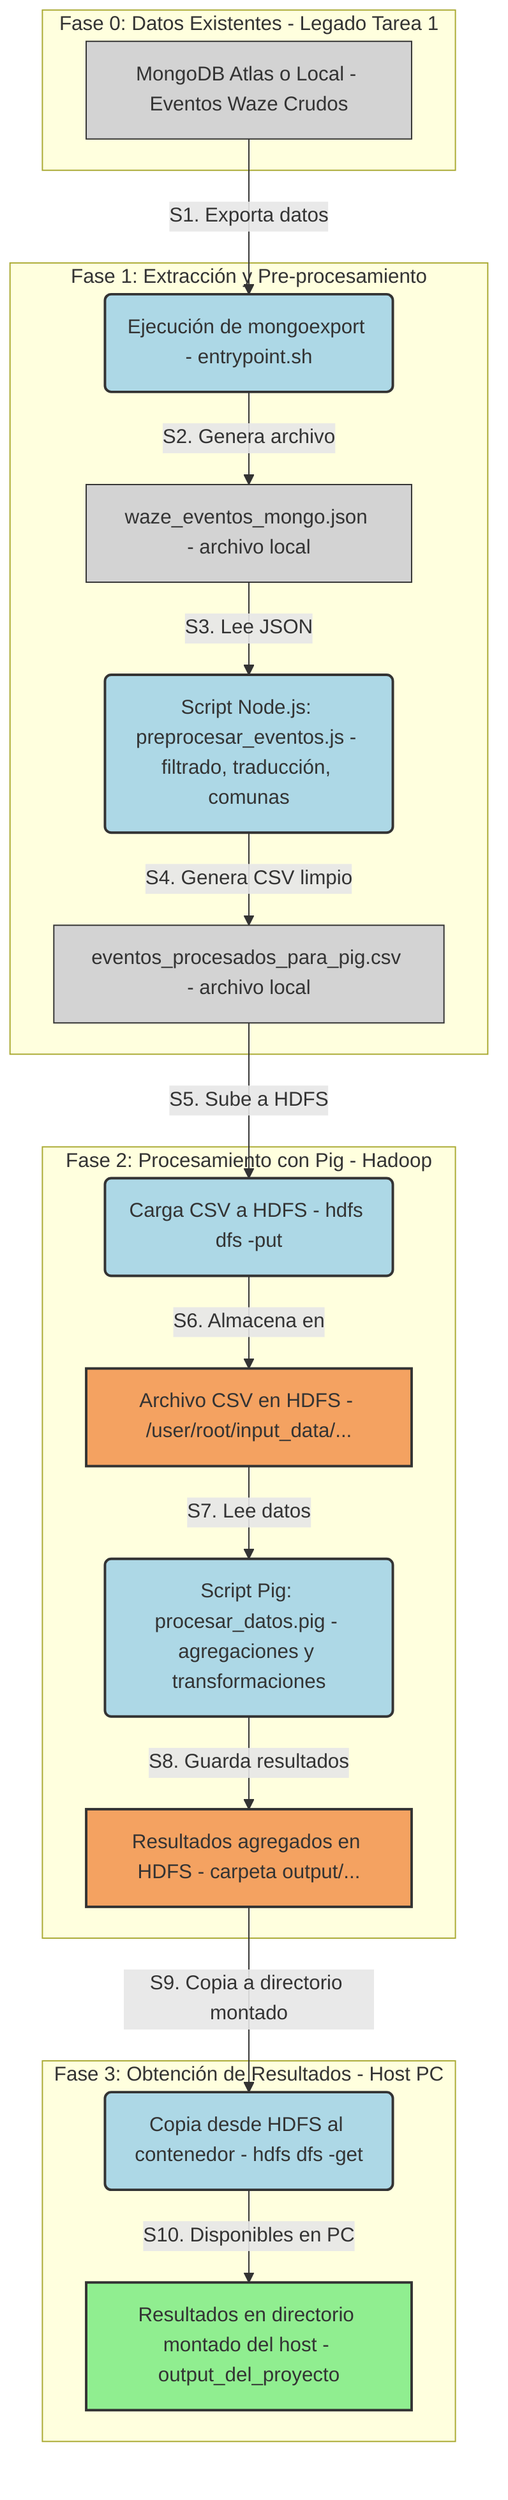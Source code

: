 graph TD

    subgraph "Fase 0: Datos Existentes - Legado Tarea 1"
        A[MongoDB Atlas o Local - Eventos Waze Crudos]
    end

    subgraph "Fase 1: Extracción y Pre-procesamiento"
        direction LR
        B(Ejecución de mongoexport - entrypoint.sh)
        C[waze_eventos_mongo.json - archivo local]
        D(Script Node.js: preprocesar_eventos.js - filtrado, traducción, comunas)
        E[eventos_procesados_para_pig.csv - archivo local]
    end

    subgraph "Fase 2: Procesamiento con Pig - Hadoop"
        direction LR
        F(Carga CSV a HDFS - hdfs dfs -put)
        G[Archivo CSV en HDFS - /user/root/input_data/...]
        H(Script Pig: procesar_datos.pig - agregaciones y transformaciones)
        I[Resultados agregados en HDFS - carpeta output/...]
    end

    subgraph "Fase 3: Obtención de Resultados - Host PC"
        direction LR
        J(Copia desde HDFS al contenedor - hdfs dfs -get)
        K[Resultados en directorio montado del host - output_del_proyecto]
    end

    A -->|S1. Exporta datos| B
    B -->|S2. Genera archivo| C
    C -->|S3. Lee JSON| D
    D -->|S4. Genera CSV limpio| E
    E -->|S5. Sube a HDFS| F
    F -->|S6. Almacena en| G
    G -->|S7. Lee datos| H
    H -->|S8. Guarda resultados| I
    I -->|S9. Copia a directorio montado| J
    J -->|S10. Disponibles en PC| K

    classDef archivo fill:#D3D3D3,stroke:#333,stroke-width:1px;
    classDef proceso fill:#ADD8E6,stroke:#333,stroke-width:2px;
    classDef hdfs fill:#F4A261,stroke:#333,stroke-width:2px;
    classDef hostpc fill:#90EE90,stroke:#333,stroke-width:2px;

    class A,C,E,G,I,K archivo;
    class B,D,F,H,J proceso;
    class G,I hdfs;
    class K hostpc;